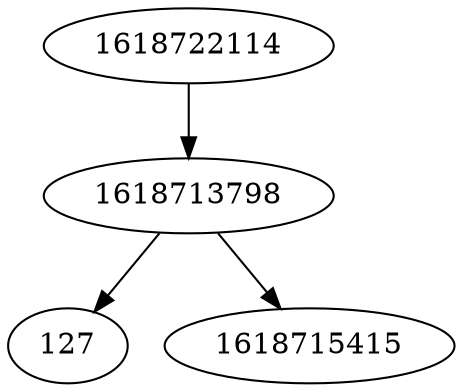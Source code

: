 strict digraph  {
1618722114;
127;
1618713798;
1618715415;
1618722114 -> 1618713798;
1618713798 -> 127;
1618713798 -> 1618715415;
}
